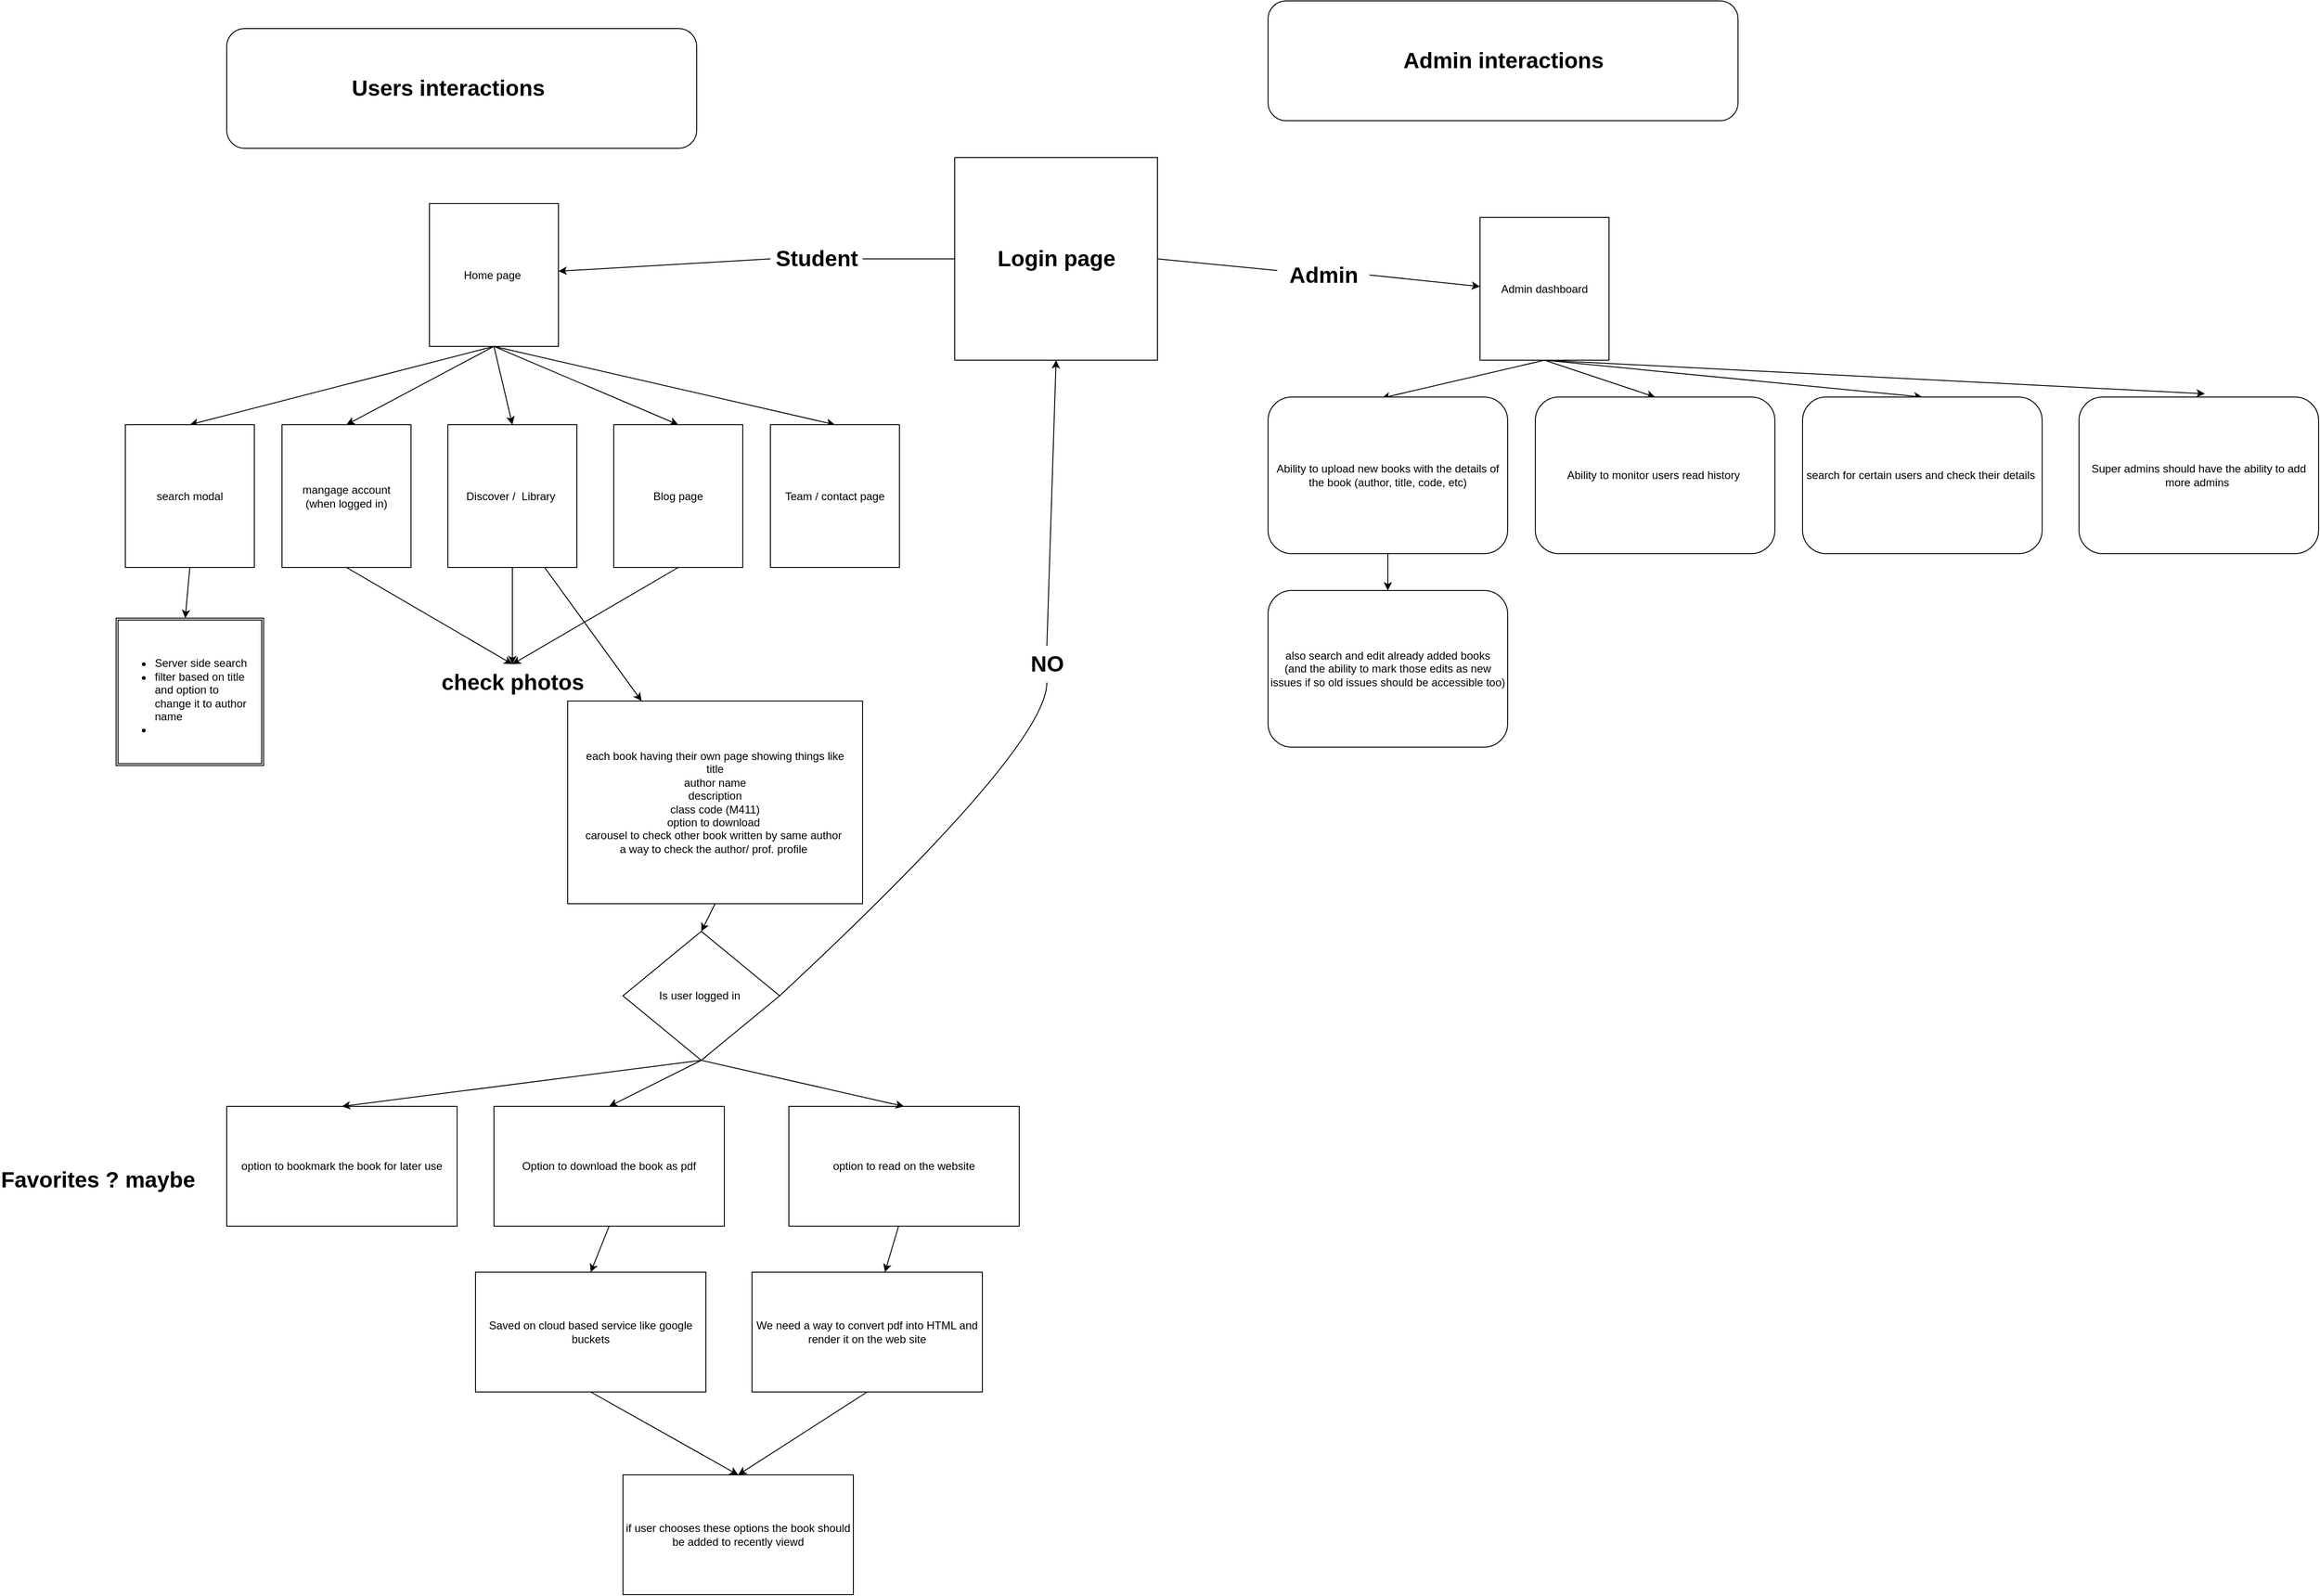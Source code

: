 <mxfile>
    <diagram id="jUnBKjEKB1yAyiLGkUU5" name="Page-1">
        <mxGraphModel dx="1091" dy="1735" grid="1" gridSize="10" guides="1" tooltips="1" connect="1" arrows="1" fold="1" page="1" pageScale="1" pageWidth="850" pageHeight="1100" math="0" shadow="0">
            <root>
                <mxCell id="0"/>
                <mxCell id="1" parent="0"/>
                <mxCell id="37" value="" style="shape=ext;double=1;whiteSpace=wrap;html=1;aspect=fixed;" vertex="1" parent="1">
                    <mxGeometry x="130" y="320" width="160" height="160" as="geometry"/>
                </mxCell>
                <mxCell id="26" style="edgeStyle=none;html=1;exitX=0.5;exitY=1;exitDx=0;exitDy=0;entryX=0.5;entryY=0;entryDx=0;entryDy=0;" edge="1" parent="1" source="3" target="20">
                    <mxGeometry relative="1" as="geometry"/>
                </mxCell>
                <mxCell id="27" style="edgeStyle=none;html=1;exitX=0.5;exitY=1;exitDx=0;exitDy=0;entryX=0.5;entryY=0;entryDx=0;entryDy=0;" edge="1" parent="1" source="3" target="21">
                    <mxGeometry relative="1" as="geometry"/>
                </mxCell>
                <mxCell id="28" style="edgeStyle=none;html=1;exitX=0.5;exitY=1;exitDx=0;exitDy=0;entryX=0.5;entryY=0;entryDx=0;entryDy=0;" edge="1" parent="1" source="3" target="22">
                    <mxGeometry relative="1" as="geometry"/>
                </mxCell>
                <mxCell id="29" style="edgeStyle=none;html=1;exitX=0.5;exitY=1;exitDx=0;exitDy=0;entryX=0.5;entryY=0;entryDx=0;entryDy=0;" edge="1" parent="1" source="3" target="23">
                    <mxGeometry relative="1" as="geometry"/>
                </mxCell>
                <mxCell id="30" style="edgeStyle=none;html=1;exitX=0.5;exitY=1;exitDx=0;exitDy=0;entryX=0.5;entryY=0;entryDx=0;entryDy=0;" edge="1" parent="1" source="3" target="24">
                    <mxGeometry relative="1" as="geometry"/>
                </mxCell>
                <mxCell id="3" value="Home page&amp;nbsp;" style="rounded=0;whiteSpace=wrap;html=1;" parent="1" vertex="1">
                    <mxGeometry x="470" y="-130" width="140" height="155" as="geometry"/>
                </mxCell>
                <mxCell id="39" style="edgeStyle=none;html=1;exitX=0.5;exitY=1;exitDx=0;exitDy=0;entryX=0.5;entryY=0;entryDx=0;entryDy=0;" edge="1" parent="1" source="20" target="36">
                    <mxGeometry relative="1" as="geometry"/>
                </mxCell>
                <mxCell id="20" value="search modal" style="rounded=0;whiteSpace=wrap;html=1;" vertex="1" parent="1">
                    <mxGeometry x="140" y="110" width="140" height="155" as="geometry"/>
                </mxCell>
                <mxCell id="41" style="edgeStyle=none;html=1;exitX=0.5;exitY=1;exitDx=0;exitDy=0;entryX=0.5;entryY=0;entryDx=0;entryDy=0;" edge="1" parent="1" source="21" target="40">
                    <mxGeometry relative="1" as="geometry"/>
                </mxCell>
                <mxCell id="21" value="mangage account&lt;br&gt;(when logged in)" style="rounded=0;whiteSpace=wrap;html=1;" vertex="1" parent="1">
                    <mxGeometry x="310" y="110" width="140" height="155" as="geometry"/>
                </mxCell>
                <mxCell id="42" style="edgeStyle=none;html=1;exitX=0.5;exitY=1;exitDx=0;exitDy=0;entryX=0.5;entryY=0;entryDx=0;entryDy=0;" edge="1" parent="1" source="22" target="40">
                    <mxGeometry relative="1" as="geometry"/>
                </mxCell>
                <mxCell id="44" style="edgeStyle=none;html=1;exitX=0.75;exitY=1;exitDx=0;exitDy=0;" edge="1" parent="1" source="22" target="45">
                    <mxGeometry relative="1" as="geometry">
                        <mxPoint x="710" y="450" as="targetPoint"/>
                    </mxGeometry>
                </mxCell>
                <mxCell id="22" value="Discover /&amp;nbsp; Library&amp;nbsp;" style="rounded=0;whiteSpace=wrap;html=1;" vertex="1" parent="1">
                    <mxGeometry x="490" y="110" width="140" height="155" as="geometry"/>
                </mxCell>
                <mxCell id="43" style="edgeStyle=none;html=1;exitX=0.5;exitY=1;exitDx=0;exitDy=0;entryX=0.5;entryY=0;entryDx=0;entryDy=0;" edge="1" parent="1" source="23" target="40">
                    <mxGeometry relative="1" as="geometry"/>
                </mxCell>
                <mxCell id="23" value="Blog page" style="rounded=0;whiteSpace=wrap;html=1;" vertex="1" parent="1">
                    <mxGeometry x="670" y="110" width="140" height="155" as="geometry"/>
                </mxCell>
                <mxCell id="24" value="Team / contact page" style="rounded=0;whiteSpace=wrap;html=1;" vertex="1" parent="1">
                    <mxGeometry x="840" y="110" width="140" height="155" as="geometry"/>
                </mxCell>
                <mxCell id="36" value="&lt;ul&gt;&lt;li&gt;Server side search&lt;/li&gt;&lt;li&gt;filter based on title and option to change it to author name&lt;/li&gt;&lt;li&gt;&lt;br&gt;&lt;/li&gt;&lt;/ul&gt;" style="text;strokeColor=none;fillColor=none;html=1;whiteSpace=wrap;verticalAlign=middle;overflow=hidden;" vertex="1" parent="1">
                    <mxGeometry x="130" y="320" width="150" height="170" as="geometry"/>
                </mxCell>
                <mxCell id="40" value="check photos" style="text;strokeColor=none;fillColor=none;html=1;fontSize=24;fontStyle=1;verticalAlign=middle;align=center;" vertex="1" parent="1">
                    <mxGeometry x="510" y="370" width="100" height="40" as="geometry"/>
                </mxCell>
                <mxCell id="77" style="edgeStyle=none;html=1;exitX=0.5;exitY=1;exitDx=0;exitDy=0;entryX=0.5;entryY=0;entryDx=0;entryDy=0;" edge="1" parent="1" source="45" target="73">
                    <mxGeometry relative="1" as="geometry"/>
                </mxCell>
                <mxCell id="45" value="each book having their own page showing things like&lt;br&gt;title&lt;br&gt;author name&lt;br&gt;description&lt;br&gt;class code (M411)&lt;br&gt;option to download&amp;nbsp;&lt;br&gt;carousel to check other book written by same author&amp;nbsp;&lt;br&gt;a way to check the author/ prof. profile&amp;nbsp;&lt;br&gt;" style="rounded=0;whiteSpace=wrap;html=1;" vertex="1" parent="1">
                    <mxGeometry x="620" y="410" width="320" height="220" as="geometry"/>
                </mxCell>
                <mxCell id="49" value="" style="group" vertex="1" connectable="0" parent="1">
                    <mxGeometry x="250" y="-320" width="510" height="130" as="geometry"/>
                </mxCell>
                <mxCell id="47" value="" style="rounded=1;whiteSpace=wrap;html=1;" vertex="1" parent="49">
                    <mxGeometry width="510" height="130" as="geometry"/>
                </mxCell>
                <mxCell id="48" value="Users interactions" style="text;strokeColor=none;fillColor=none;html=1;fontSize=24;fontStyle=1;verticalAlign=middle;align=center;" vertex="1" parent="49">
                    <mxGeometry x="30" y="20" width="420" height="90" as="geometry"/>
                </mxCell>
                <mxCell id="50" value="" style="group" vertex="1" connectable="0" parent="1">
                    <mxGeometry x="1380" y="-350" width="510" height="130" as="geometry"/>
                </mxCell>
                <mxCell id="51" value="" style="rounded=1;whiteSpace=wrap;html=1;" vertex="1" parent="50">
                    <mxGeometry width="510" height="130" as="geometry"/>
                </mxCell>
                <mxCell id="52" value="Admin interactions" style="text;strokeColor=none;fillColor=none;html=1;fontSize=24;fontStyle=1;verticalAlign=middle;align=center;" vertex="1" parent="50">
                    <mxGeometry x="45" y="20" width="420" height="90" as="geometry"/>
                </mxCell>
                <mxCell id="59" style="edgeStyle=none;html=1;exitX=0.5;exitY=1;exitDx=0;exitDy=0;entryX=0.5;entryY=0;entryDx=0;entryDy=0;" edge="1" parent="1" source="53" target="58">
                    <mxGeometry relative="1" as="geometry"/>
                </mxCell>
                <mxCell id="53" value="Option to download the book as pdf" style="rounded=0;whiteSpace=wrap;html=1;" vertex="1" parent="1">
                    <mxGeometry x="540" y="850" width="250" height="130" as="geometry"/>
                </mxCell>
                <mxCell id="56" style="edgeStyle=none;html=1;exitX=0.5;exitY=1;exitDx=0;exitDy=0;" edge="1" parent="1" target="57">
                    <mxGeometry relative="1" as="geometry">
                        <mxPoint x="924.5" y="980" as="targetPoint"/>
                        <mxPoint x="985" y="960" as="sourcePoint"/>
                    </mxGeometry>
                </mxCell>
                <mxCell id="54" value="option to read on the website" style="rounded=0;whiteSpace=wrap;html=1;" vertex="1" parent="1">
                    <mxGeometry x="860" y="850" width="250" height="130" as="geometry"/>
                </mxCell>
                <mxCell id="55" value="option to bookmark the book for later use" style="rounded=0;whiteSpace=wrap;html=1;" vertex="1" parent="1">
                    <mxGeometry x="250" y="850" width="250" height="130" as="geometry"/>
                </mxCell>
                <mxCell id="67" style="edgeStyle=none;html=1;exitX=0.5;exitY=1;exitDx=0;exitDy=0;entryX=0.5;entryY=0;entryDx=0;entryDy=0;" edge="1" parent="1" source="57" target="66">
                    <mxGeometry relative="1" as="geometry"/>
                </mxCell>
                <mxCell id="57" value="We need a way to convert pdf into HTML and render it on the web site" style="rounded=0;whiteSpace=wrap;html=1;" vertex="1" parent="1">
                    <mxGeometry x="820" y="1030" width="250" height="130" as="geometry"/>
                </mxCell>
                <mxCell id="68" style="edgeStyle=none;html=1;exitX=0.5;exitY=1;exitDx=0;exitDy=0;entryX=0.5;entryY=0;entryDx=0;entryDy=0;" edge="1" parent="1" source="58" target="66">
                    <mxGeometry relative="1" as="geometry">
                        <mxPoint x="780" y="1150" as="targetPoint"/>
                    </mxGeometry>
                </mxCell>
                <mxCell id="58" value="Saved on cloud based service like google buckets" style="rounded=0;whiteSpace=wrap;html=1;" vertex="1" parent="1">
                    <mxGeometry x="520" y="1030" width="250" height="130" as="geometry"/>
                </mxCell>
                <mxCell id="66" value="if user chooses these options the book should be added to recently viewd" style="rounded=0;whiteSpace=wrap;html=1;" vertex="1" parent="1">
                    <mxGeometry x="680" y="1250" width="250" height="130" as="geometry"/>
                </mxCell>
                <mxCell id="69" value="Favorites ? maybe" style="text;strokeColor=none;fillColor=none;html=1;fontSize=24;fontStyle=1;verticalAlign=middle;align=center;" vertex="1" parent="1">
                    <mxGeometry x="60" y="910" width="100" height="40" as="geometry"/>
                </mxCell>
                <mxCell id="74" style="edgeStyle=none;html=1;exitX=0.5;exitY=1;exitDx=0;exitDy=0;entryX=0.5;entryY=0;entryDx=0;entryDy=0;" edge="1" parent="1" source="73" target="55">
                    <mxGeometry relative="1" as="geometry"/>
                </mxCell>
                <mxCell id="75" style="edgeStyle=none;html=1;exitX=0.5;exitY=1;exitDx=0;exitDy=0;entryX=0.5;entryY=0;entryDx=0;entryDy=0;" edge="1" parent="1" source="73" target="53">
                    <mxGeometry relative="1" as="geometry"/>
                </mxCell>
                <mxCell id="76" style="edgeStyle=none;html=1;exitX=0.5;exitY=1;exitDx=0;exitDy=0;entryX=0.5;entryY=0;entryDx=0;entryDy=0;" edge="1" parent="1" source="73" target="54">
                    <mxGeometry relative="1" as="geometry"/>
                </mxCell>
                <mxCell id="73" value="Is user logged in&amp;nbsp;" style="rhombus;whiteSpace=wrap;html=1;" vertex="1" parent="1">
                    <mxGeometry x="680" y="660" width="170" height="140" as="geometry"/>
                </mxCell>
                <mxCell id="78" value="" style="curved=1;endArrow=classic;html=1;exitX=0.5;exitY=0;exitDx=0;exitDy=0;entryX=0.5;entryY=1;entryDx=0;entryDy=0;startArrow=none;" edge="1" parent="1" source="83" target="79">
                    <mxGeometry width="50" height="50" relative="1" as="geometry">
                        <mxPoint x="1230" y="410" as="sourcePoint"/>
                        <mxPoint x="1210" y="280" as="targetPoint"/>
                        <Array as="points"/>
                    </mxGeometry>
                </mxCell>
                <mxCell id="81" style="edgeStyle=none;html=1;exitX=0;exitY=0.5;exitDx=0;exitDy=0;startArrow=none;" edge="1" parent="1" source="85" target="3">
                    <mxGeometry relative="1" as="geometry"/>
                </mxCell>
                <mxCell id="89" style="edgeStyle=none;html=1;exitX=1;exitY=0.5;exitDx=0;exitDy=0;startArrow=none;" edge="1" parent="1" source="91">
                    <mxGeometry relative="1" as="geometry">
                        <mxPoint x="1610" y="-40" as="targetPoint"/>
                    </mxGeometry>
                </mxCell>
                <mxCell id="79" value="" style="whiteSpace=wrap;html=1;aspect=fixed;" vertex="1" parent="1">
                    <mxGeometry x="1040" y="-180" width="220" height="220" as="geometry"/>
                </mxCell>
                <mxCell id="80" value="Login page" style="text;strokeColor=none;fillColor=none;html=1;fontSize=24;fontStyle=1;verticalAlign=middle;align=center;" vertex="1" parent="1">
                    <mxGeometry x="1100" y="-85" width="100" height="30" as="geometry"/>
                </mxCell>
                <mxCell id="86" value="" style="edgeStyle=none;html=1;exitX=0;exitY=0.5;exitDx=0;exitDy=0;endArrow=none;" edge="1" parent="1" source="79" target="85">
                    <mxGeometry relative="1" as="geometry">
                        <mxPoint x="1040" y="-70" as="sourcePoint"/>
                        <mxPoint x="610" y="-54.95" as="targetPoint"/>
                    </mxGeometry>
                </mxCell>
                <mxCell id="85" value="Student" style="text;strokeColor=none;fillColor=none;html=1;fontSize=24;fontStyle=1;verticalAlign=middle;align=center;" vertex="1" parent="1">
                    <mxGeometry x="840" y="-90" width="100" height="40" as="geometry"/>
                </mxCell>
                <mxCell id="88" value="" style="curved=1;endArrow=none;html=1;exitX=1;exitY=0.5;exitDx=0;exitDy=0;entryX=0.5;entryY=1;entryDx=0;entryDy=0;" edge="1" parent="1" source="73" target="83">
                    <mxGeometry width="50" height="50" relative="1" as="geometry">
                        <mxPoint x="850" y="730" as="sourcePoint"/>
                        <mxPoint x="1150" y="40" as="targetPoint"/>
                        <Array as="points">
                            <mxPoint x="1140" y="460"/>
                        </Array>
                    </mxGeometry>
                </mxCell>
                <mxCell id="83" value="NO" style="text;strokeColor=none;fillColor=none;html=1;fontSize=24;fontStyle=1;verticalAlign=middle;align=center;" vertex="1" parent="1">
                    <mxGeometry x="1090" y="350" width="100" height="40" as="geometry"/>
                </mxCell>
                <mxCell id="96" style="edgeStyle=none;html=1;entryX=0.474;entryY=0.007;entryDx=0;entryDy=0;entryPerimeter=0;" edge="1" parent="1" target="93">
                    <mxGeometry relative="1" as="geometry">
                        <mxPoint x="1680" y="40" as="sourcePoint"/>
                    </mxGeometry>
                </mxCell>
                <mxCell id="97" style="edgeStyle=none;html=1;exitX=0.5;exitY=1;exitDx=0;exitDy=0;entryX=0.5;entryY=0;entryDx=0;entryDy=0;" edge="1" parent="1" source="90" target="94">
                    <mxGeometry relative="1" as="geometry"/>
                </mxCell>
                <mxCell id="98" style="edgeStyle=none;html=1;exitX=0.5;exitY=1;exitDx=0;exitDy=0;entryX=0.5;entryY=0;entryDx=0;entryDy=0;" edge="1" parent="1" source="90" target="95">
                    <mxGeometry relative="1" as="geometry"/>
                </mxCell>
                <mxCell id="100" style="edgeStyle=none;html=1;exitX=0.5;exitY=1;exitDx=0;exitDy=0;entryX=0.525;entryY=-0.021;entryDx=0;entryDy=0;entryPerimeter=0;" edge="1" parent="1" source="90" target="99">
                    <mxGeometry relative="1" as="geometry"/>
                </mxCell>
                <mxCell id="90" value="Admin dashboard" style="rounded=0;whiteSpace=wrap;html=1;" vertex="1" parent="1">
                    <mxGeometry x="1610" y="-115" width="140" height="155" as="geometry"/>
                </mxCell>
                <mxCell id="92" value="" style="edgeStyle=none;html=1;exitX=1;exitY=0.5;exitDx=0;exitDy=0;endArrow=none;" edge="1" parent="1" source="79" target="91">
                    <mxGeometry relative="1" as="geometry">
                        <mxPoint x="1610" y="-40" as="targetPoint"/>
                        <mxPoint x="1260" y="-70" as="sourcePoint"/>
                    </mxGeometry>
                </mxCell>
                <mxCell id="91" value="Admin" style="text;strokeColor=none;fillColor=none;html=1;fontSize=24;fontStyle=1;verticalAlign=middle;align=center;" vertex="1" parent="1">
                    <mxGeometry x="1390" y="-72.5" width="100" height="40" as="geometry"/>
                </mxCell>
                <mxCell id="102" style="edgeStyle=none;html=1;exitX=0.5;exitY=1;exitDx=0;exitDy=0;entryX=0.5;entryY=0;entryDx=0;entryDy=0;" edge="1" parent="1" source="93" target="101">
                    <mxGeometry relative="1" as="geometry"/>
                </mxCell>
                <mxCell id="93" value="Ability to upload new books with the details of the book (author, title, code, etc)" style="rounded=1;whiteSpace=wrap;html=1;" vertex="1" parent="1">
                    <mxGeometry x="1380" y="80" width="260" height="170" as="geometry"/>
                </mxCell>
                <mxCell id="94" value="Ability to monitor users read history&amp;nbsp;" style="rounded=1;whiteSpace=wrap;html=1;" vertex="1" parent="1">
                    <mxGeometry x="1670" y="80" width="260" height="170" as="geometry"/>
                </mxCell>
                <mxCell id="95" value="search for certain users and check their details&amp;nbsp;" style="rounded=1;whiteSpace=wrap;html=1;" vertex="1" parent="1">
                    <mxGeometry x="1960" y="80" width="260" height="170" as="geometry"/>
                </mxCell>
                <mxCell id="99" value="Super admins should have the ability to add more admins&amp;nbsp;" style="rounded=1;whiteSpace=wrap;html=1;" vertex="1" parent="1">
                    <mxGeometry x="2260" y="80" width="260" height="170" as="geometry"/>
                </mxCell>
                <mxCell id="101" value="also search and edit already added books&lt;br&gt;(and the ability to mark those edits as new issues if so old issues should be accessible too)" style="rounded=1;whiteSpace=wrap;html=1;" vertex="1" parent="1">
                    <mxGeometry x="1380" y="290" width="260" height="170" as="geometry"/>
                </mxCell>
            </root>
        </mxGraphModel>
    </diagram>
</mxfile>